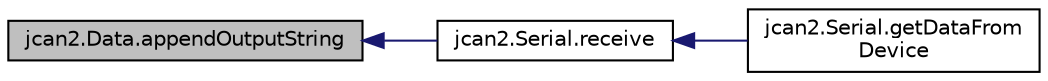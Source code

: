 digraph "jcan2.Data.appendOutputString"
{
  edge [fontname="Helvetica",fontsize="10",labelfontname="Helvetica",labelfontsize="10"];
  node [fontname="Helvetica",fontsize="10",shape=record];
  rankdir="LR";
  Node1 [label="jcan2.Data.appendOutputString",height=0.2,width=0.4,color="black", fillcolor="grey75", style="filled", fontcolor="black"];
  Node1 -> Node2 [dir="back",color="midnightblue",fontsize="10",style="solid"];
  Node2 [label="jcan2.Serial.receive",height=0.2,width=0.4,color="black", fillcolor="white", style="filled",URL="$classjcan2_1_1_serial.html#a0a722f879ab7a55ccafcf5c4961e20f3"];
  Node2 -> Node3 [dir="back",color="midnightblue",fontsize="10",style="solid"];
  Node3 [label="jcan2.Serial.getDataFrom\lDevice",height=0.2,width=0.4,color="black", fillcolor="white", style="filled",URL="$classjcan2_1_1_serial.html#ac148e30d986f78e80022c5f627045896"];
}
